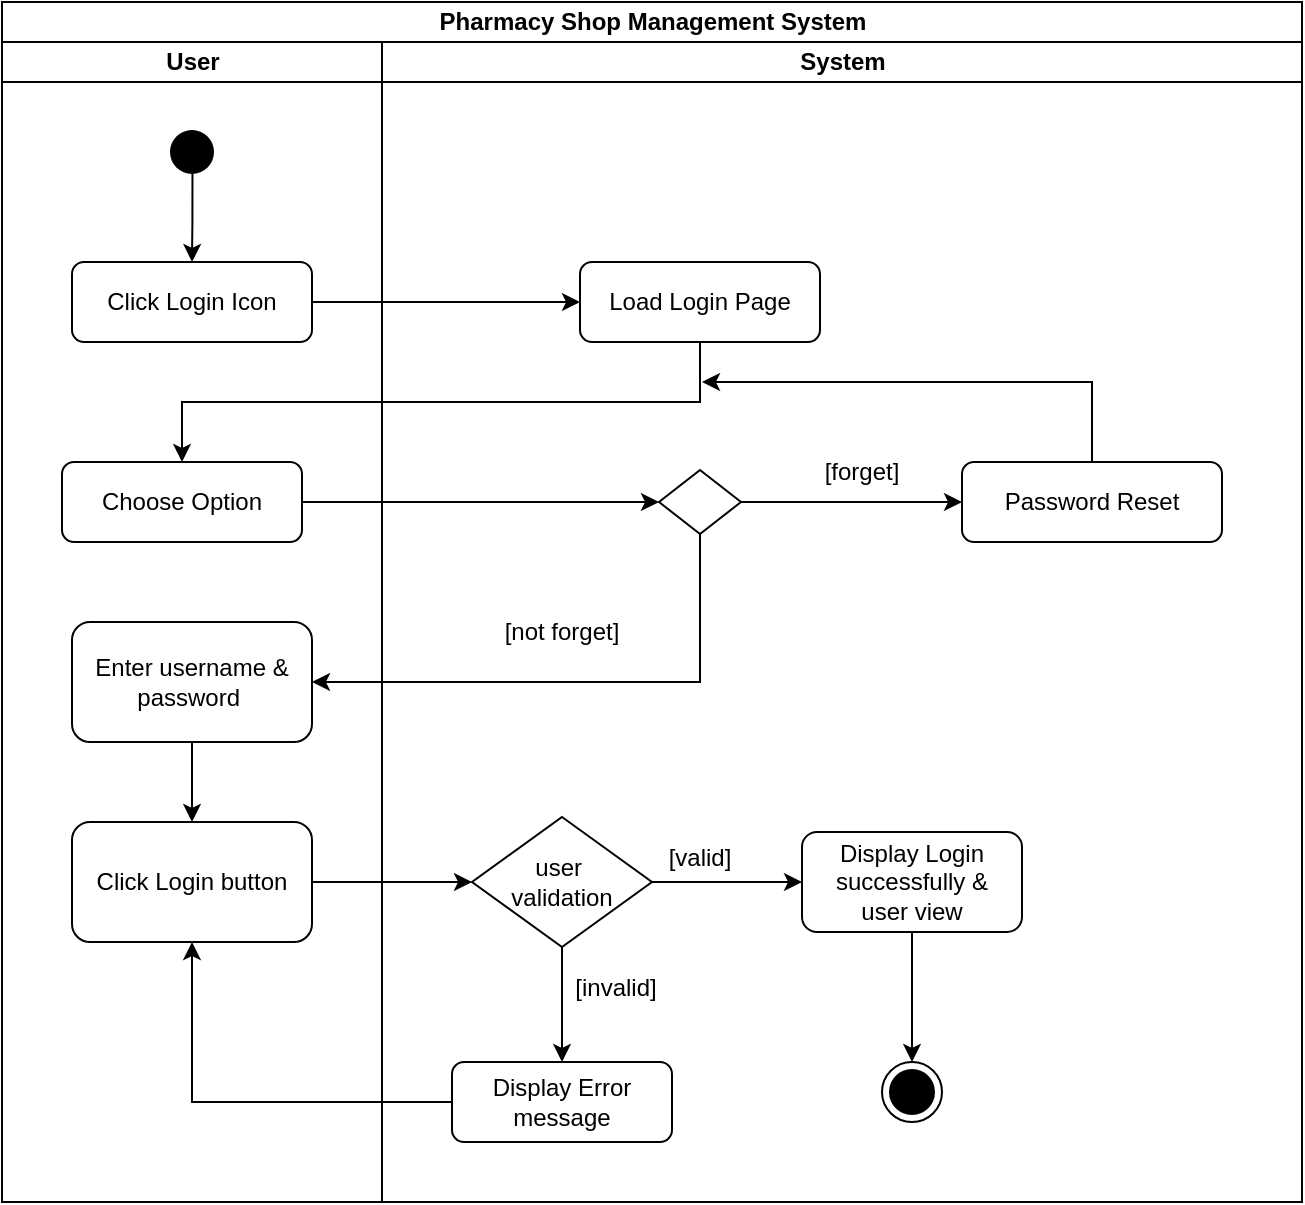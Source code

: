 <mxfile version="21.8.2" type="device">
  <diagram name="Page-1" id="e7e014a7-5840-1c2e-5031-d8a46d1fe8dd">
    <mxGraphModel dx="1105" dy="562" grid="1" gridSize="10" guides="1" tooltips="1" connect="1" arrows="1" fold="1" page="1" pageScale="1" pageWidth="1169" pageHeight="826" background="none" math="0" shadow="0">
      <root>
        <mxCell id="0" />
        <mxCell id="1" parent="0" />
        <mxCell id="5HN4UKg1Xnu_4getq7X6-49" value="Pharmacy Shop Management System" style="swimlane;childLayout=stackLayout;resizeParent=1;resizeParentMax=0;startSize=20;html=1;" parent="1" vertex="1">
          <mxGeometry x="220" y="120" width="650" height="600" as="geometry" />
        </mxCell>
        <mxCell id="5HN4UKg1Xnu_4getq7X6-50" value="User" style="swimlane;startSize=20;html=1;" parent="5HN4UKg1Xnu_4getq7X6-49" vertex="1">
          <mxGeometry y="20" width="190" height="580" as="geometry" />
        </mxCell>
        <mxCell id="m1X64XVrmf0Yqg_bkQr0-19" style="edgeStyle=orthogonalEdgeStyle;rounded=0;orthogonalLoop=1;jettySize=auto;html=1;exitX=0.508;exitY=0.866;exitDx=0;exitDy=0;entryX=0.5;entryY=0;entryDx=0;entryDy=0;exitPerimeter=0;" edge="1" parent="5HN4UKg1Xnu_4getq7X6-50" source="5" target="m1X64XVrmf0Yqg_bkQr0-6">
          <mxGeometry relative="1" as="geometry" />
        </mxCell>
        <mxCell id="5" value="" style="ellipse;shape=startState;fillColor=#000000;strokeColor=none;" parent="5HN4UKg1Xnu_4getq7X6-50" vertex="1">
          <mxGeometry x="80" y="40" width="30" height="30" as="geometry" />
        </mxCell>
        <mxCell id="5HN4UKg1Xnu_4getq7X6-57" style="edgeStyle=orthogonalEdgeStyle;rounded=0;orthogonalLoop=1;jettySize=auto;html=1;exitX=0.5;exitY=1;exitDx=0;exitDy=0;entryX=0.5;entryY=0;entryDx=0;entryDy=0;" parent="5HN4UKg1Xnu_4getq7X6-50" source="5HN4UKg1Xnu_4getq7X6-53" target="5HN4UKg1Xnu_4getq7X6-56" edge="1">
          <mxGeometry relative="1" as="geometry" />
        </mxCell>
        <mxCell id="5HN4UKg1Xnu_4getq7X6-53" value="Enter username &amp;amp;&lt;br&gt;password&amp;nbsp;" style="rounded=1;whiteSpace=wrap;html=1;" parent="5HN4UKg1Xnu_4getq7X6-50" vertex="1">
          <mxGeometry x="35" y="290" width="120" height="60" as="geometry" />
        </mxCell>
        <mxCell id="5HN4UKg1Xnu_4getq7X6-56" value="Click Login button" style="rounded=1;whiteSpace=wrap;html=1;" parent="5HN4UKg1Xnu_4getq7X6-50" vertex="1">
          <mxGeometry x="35" y="390" width="120" height="60" as="geometry" />
        </mxCell>
        <mxCell id="m1X64XVrmf0Yqg_bkQr0-6" value="Click Login Icon" style="rounded=1;whiteSpace=wrap;html=1;" vertex="1" parent="5HN4UKg1Xnu_4getq7X6-50">
          <mxGeometry x="35" y="110" width="120" height="40" as="geometry" />
        </mxCell>
        <mxCell id="m1X64XVrmf0Yqg_bkQr0-8" value="Choose Option" style="rounded=1;whiteSpace=wrap;html=1;" vertex="1" parent="5HN4UKg1Xnu_4getq7X6-50">
          <mxGeometry x="30" y="210" width="120" height="40" as="geometry" />
        </mxCell>
        <mxCell id="5HN4UKg1Xnu_4getq7X6-60" style="rounded=0;orthogonalLoop=1;jettySize=auto;html=1;exitX=1;exitY=0.5;exitDx=0;exitDy=0;entryX=0;entryY=0.5;entryDx=0;entryDy=0;" parent="5HN4UKg1Xnu_4getq7X6-49" source="5HN4UKg1Xnu_4getq7X6-56" target="5HN4UKg1Xnu_4getq7X6-59" edge="1">
          <mxGeometry relative="1" as="geometry" />
        </mxCell>
        <mxCell id="5HN4UKg1Xnu_4getq7X6-64" style="edgeStyle=orthogonalEdgeStyle;rounded=0;orthogonalLoop=1;jettySize=auto;html=1;exitX=0;exitY=0.5;exitDx=0;exitDy=0;entryX=0.5;entryY=1;entryDx=0;entryDy=0;" parent="5HN4UKg1Xnu_4getq7X6-49" source="5HN4UKg1Xnu_4getq7X6-55" target="5HN4UKg1Xnu_4getq7X6-56" edge="1">
          <mxGeometry relative="1" as="geometry" />
        </mxCell>
        <mxCell id="m1X64XVrmf0Yqg_bkQr0-10" style="edgeStyle=orthogonalEdgeStyle;rounded=0;orthogonalLoop=1;jettySize=auto;html=1;exitX=1;exitY=0.5;exitDx=0;exitDy=0;entryX=0;entryY=0.5;entryDx=0;entryDy=0;" edge="1" parent="5HN4UKg1Xnu_4getq7X6-49" source="m1X64XVrmf0Yqg_bkQr0-8" target="m1X64XVrmf0Yqg_bkQr0-9">
          <mxGeometry relative="1" as="geometry" />
        </mxCell>
        <mxCell id="m1X64XVrmf0Yqg_bkQr0-11" style="edgeStyle=orthogonalEdgeStyle;rounded=0;orthogonalLoop=1;jettySize=auto;html=1;exitX=0.5;exitY=1;exitDx=0;exitDy=0;entryX=1;entryY=0.5;entryDx=0;entryDy=0;" edge="1" parent="5HN4UKg1Xnu_4getq7X6-49" source="m1X64XVrmf0Yqg_bkQr0-9" target="5HN4UKg1Xnu_4getq7X6-53">
          <mxGeometry relative="1" as="geometry" />
        </mxCell>
        <mxCell id="m1X64XVrmf0Yqg_bkQr0-15" style="edgeStyle=orthogonalEdgeStyle;rounded=0;orthogonalLoop=1;jettySize=auto;html=1;exitX=1;exitY=0.5;exitDx=0;exitDy=0;" edge="1" parent="5HN4UKg1Xnu_4getq7X6-49" source="m1X64XVrmf0Yqg_bkQr0-6" target="m1X64XVrmf0Yqg_bkQr0-7">
          <mxGeometry relative="1" as="geometry" />
        </mxCell>
        <mxCell id="m1X64XVrmf0Yqg_bkQr0-16" style="edgeStyle=orthogonalEdgeStyle;rounded=0;orthogonalLoop=1;jettySize=auto;html=1;exitX=0.5;exitY=1;exitDx=0;exitDy=0;entryX=0.5;entryY=0;entryDx=0;entryDy=0;" edge="1" parent="5HN4UKg1Xnu_4getq7X6-49" source="m1X64XVrmf0Yqg_bkQr0-7" target="m1X64XVrmf0Yqg_bkQr0-8">
          <mxGeometry relative="1" as="geometry" />
        </mxCell>
        <mxCell id="5HN4UKg1Xnu_4getq7X6-51" value="System" style="swimlane;startSize=20;html=1;" parent="5HN4UKg1Xnu_4getq7X6-49" vertex="1">
          <mxGeometry x="190" y="20" width="460" height="580" as="geometry" />
        </mxCell>
        <mxCell id="5HN4UKg1Xnu_4getq7X6-55" value="Display Error message" style="rounded=1;whiteSpace=wrap;html=1;" parent="5HN4UKg1Xnu_4getq7X6-51" vertex="1">
          <mxGeometry x="35" y="510" width="110" height="40" as="geometry" />
        </mxCell>
        <mxCell id="5HN4UKg1Xnu_4getq7X6-61" value="" style="rounded=0;orthogonalLoop=1;jettySize=auto;html=1;exitX=0.5;exitY=1;exitDx=0;exitDy=0;entryX=0.5;entryY=0;entryDx=0;entryDy=0;" parent="5HN4UKg1Xnu_4getq7X6-51" source="5HN4UKg1Xnu_4getq7X6-59" target="5HN4UKg1Xnu_4getq7X6-55" edge="1">
          <mxGeometry relative="1" as="geometry" />
        </mxCell>
        <mxCell id="5HN4UKg1Xnu_4getq7X6-59" value="user&amp;nbsp;&lt;br style=&quot;border-color: var(--border-color);&quot;&gt;validation" style="rhombus;whiteSpace=wrap;html=1;" parent="5HN4UKg1Xnu_4getq7X6-51" vertex="1">
          <mxGeometry x="45" y="387.5" width="90" height="65" as="geometry" />
        </mxCell>
        <mxCell id="5HN4UKg1Xnu_4getq7X6-62" value="[invalid]" style="text;html=1;strokeColor=none;fillColor=none;align=center;verticalAlign=middle;whiteSpace=wrap;rounded=0;" parent="5HN4UKg1Xnu_4getq7X6-51" vertex="1">
          <mxGeometry x="87" y="458" width="60" height="30" as="geometry" />
        </mxCell>
        <mxCell id="5HN4UKg1Xnu_4getq7X6-63" value="[valid]" style="text;html=1;strokeColor=none;fillColor=none;align=center;verticalAlign=middle;whiteSpace=wrap;rounded=0;" parent="5HN4UKg1Xnu_4getq7X6-51" vertex="1">
          <mxGeometry x="129" y="392.5" width="60" height="30" as="geometry" />
        </mxCell>
        <mxCell id="5HN4UKg1Xnu_4getq7X6-65" value="Display Login successfully &amp;amp;&lt;br&gt;user view" style="rounded=1;whiteSpace=wrap;html=1;" parent="5HN4UKg1Xnu_4getq7X6-51" vertex="1">
          <mxGeometry x="210" y="395" width="110" height="50" as="geometry" />
        </mxCell>
        <mxCell id="5HN4UKg1Xnu_4getq7X6-66" style="rounded=0;orthogonalLoop=1;jettySize=auto;html=1;exitX=1;exitY=0.5;exitDx=0;exitDy=0;" parent="5HN4UKg1Xnu_4getq7X6-51" source="5HN4UKg1Xnu_4getq7X6-59" target="5HN4UKg1Xnu_4getq7X6-65" edge="1">
          <mxGeometry relative="1" as="geometry" />
        </mxCell>
        <mxCell id="5HN4UKg1Xnu_4getq7X6-67" value="" style="ellipse;html=1;shape=endState;fillColor=#000000;strokeColor=#000000;" parent="5HN4UKg1Xnu_4getq7X6-51" vertex="1">
          <mxGeometry x="250" y="510" width="30" height="30" as="geometry" />
        </mxCell>
        <mxCell id="5HN4UKg1Xnu_4getq7X6-68" style="rounded=0;orthogonalLoop=1;jettySize=auto;html=1;exitX=0.5;exitY=1;exitDx=0;exitDy=0;entryX=0.5;entryY=0;entryDx=0;entryDy=0;" parent="5HN4UKg1Xnu_4getq7X6-51" source="5HN4UKg1Xnu_4getq7X6-65" target="5HN4UKg1Xnu_4getq7X6-67" edge="1">
          <mxGeometry relative="1" as="geometry" />
        </mxCell>
        <mxCell id="m1X64XVrmf0Yqg_bkQr0-7" value="Load Login Page" style="rounded=1;whiteSpace=wrap;html=1;" vertex="1" parent="5HN4UKg1Xnu_4getq7X6-51">
          <mxGeometry x="99" y="110" width="120" height="40" as="geometry" />
        </mxCell>
        <mxCell id="m1X64XVrmf0Yqg_bkQr0-17" style="edgeStyle=orthogonalEdgeStyle;rounded=0;orthogonalLoop=1;jettySize=auto;html=1;exitX=1;exitY=0.5;exitDx=0;exitDy=0;" edge="1" parent="5HN4UKg1Xnu_4getq7X6-51" source="m1X64XVrmf0Yqg_bkQr0-9" target="m1X64XVrmf0Yqg_bkQr0-14">
          <mxGeometry relative="1" as="geometry" />
        </mxCell>
        <mxCell id="m1X64XVrmf0Yqg_bkQr0-9" value="" style="rhombus;whiteSpace=wrap;html=1;" vertex="1" parent="5HN4UKg1Xnu_4getq7X6-51">
          <mxGeometry x="138.5" y="214" width="41" height="32" as="geometry" />
        </mxCell>
        <mxCell id="m1X64XVrmf0Yqg_bkQr0-12" value="[forget]" style="text;html=1;strokeColor=none;fillColor=none;align=center;verticalAlign=middle;whiteSpace=wrap;rounded=0;" vertex="1" parent="5HN4UKg1Xnu_4getq7X6-51">
          <mxGeometry x="210" y="200" width="60" height="30" as="geometry" />
        </mxCell>
        <mxCell id="m1X64XVrmf0Yqg_bkQr0-13" value="[not forget]" style="text;html=1;strokeColor=none;fillColor=none;align=center;verticalAlign=middle;whiteSpace=wrap;rounded=0;" vertex="1" parent="5HN4UKg1Xnu_4getq7X6-51">
          <mxGeometry x="60" y="280" width="60" height="30" as="geometry" />
        </mxCell>
        <mxCell id="m1X64XVrmf0Yqg_bkQr0-18" style="rounded=0;orthogonalLoop=1;jettySize=auto;html=1;exitX=0.5;exitY=0;exitDx=0;exitDy=0;" edge="1" parent="5HN4UKg1Xnu_4getq7X6-51" source="m1X64XVrmf0Yqg_bkQr0-14">
          <mxGeometry relative="1" as="geometry">
            <mxPoint x="160" y="170" as="targetPoint" />
            <Array as="points">
              <mxPoint x="355" y="170" />
            </Array>
          </mxGeometry>
        </mxCell>
        <mxCell id="m1X64XVrmf0Yqg_bkQr0-14" value="Password Reset" style="rounded=1;whiteSpace=wrap;html=1;" vertex="1" parent="5HN4UKg1Xnu_4getq7X6-51">
          <mxGeometry x="290" y="210" width="130" height="40" as="geometry" />
        </mxCell>
      </root>
    </mxGraphModel>
  </diagram>
</mxfile>
